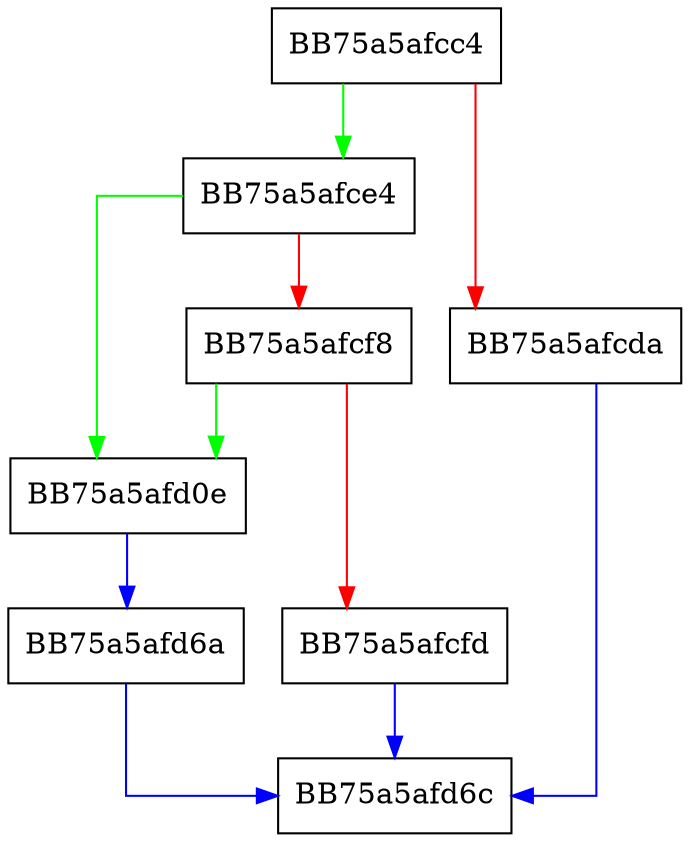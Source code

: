 digraph Initialize {
  node [shape="box"];
  graph [splines=ortho];
  BB75a5afcc4 -> BB75a5afce4 [color="green"];
  BB75a5afcc4 -> BB75a5afcda [color="red"];
  BB75a5afcda -> BB75a5afd6c [color="blue"];
  BB75a5afce4 -> BB75a5afd0e [color="green"];
  BB75a5afce4 -> BB75a5afcf8 [color="red"];
  BB75a5afcf8 -> BB75a5afd0e [color="green"];
  BB75a5afcf8 -> BB75a5afcfd [color="red"];
  BB75a5afcfd -> BB75a5afd6c [color="blue"];
  BB75a5afd0e -> BB75a5afd6a [color="blue"];
  BB75a5afd6a -> BB75a5afd6c [color="blue"];
}